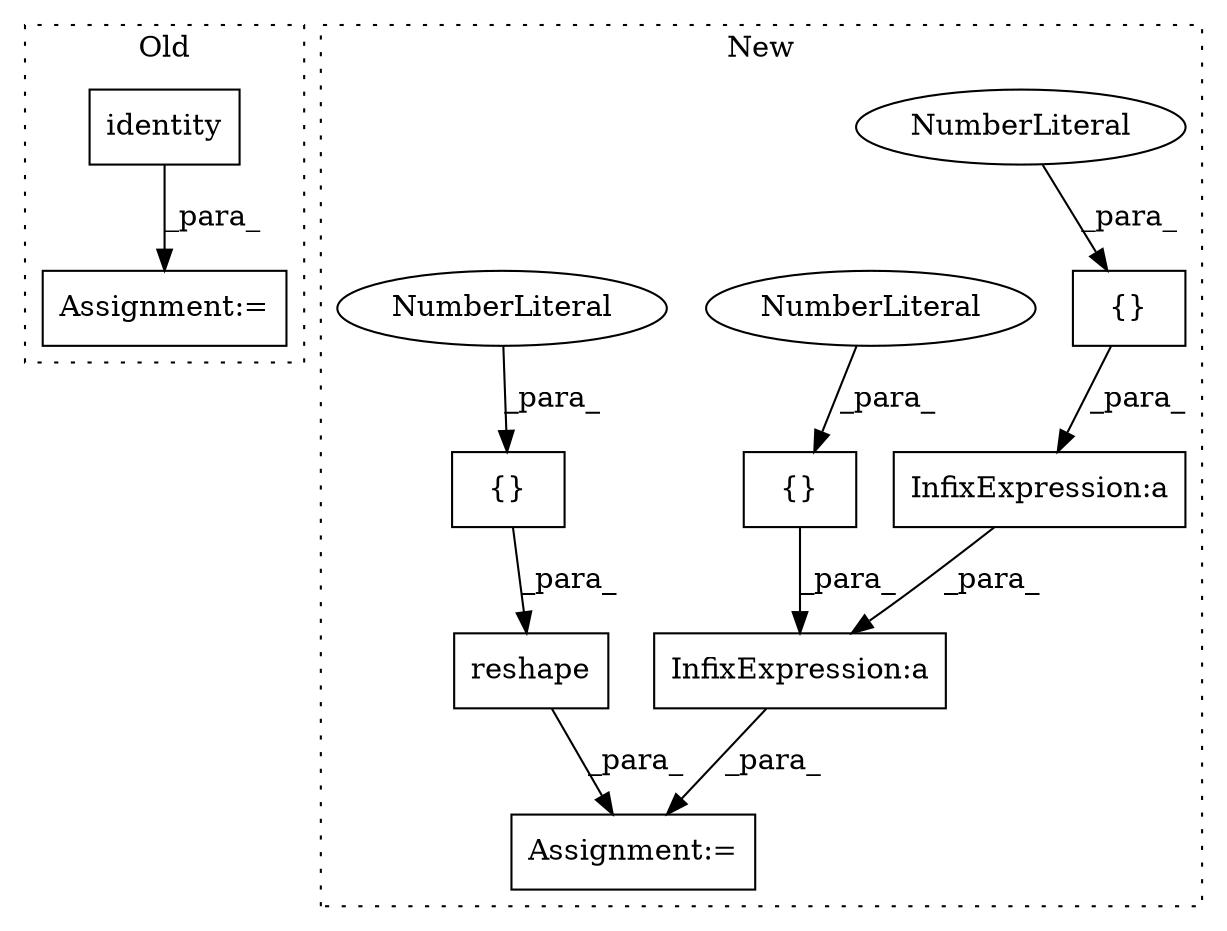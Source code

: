 digraph G {
subgraph cluster0 {
1 [label="identity" a="32" s="11637,11647" l="9,1" shape="box"];
5 [label="Assignment:=" a="7" s="11625" l="1" shape="box"];
label = "Old";
style="dotted";
}
subgraph cluster1 {
2 [label="reshape" a="32" s="11846,11878" l="8,1" shape="box"];
3 [label="Assignment:=" a="7" s="11775" l="1" shape="box"];
4 [label="InfixExpression:a" a="27" s="11827" l="3" shape="box"];
6 [label="InfixExpression:a" a="27" s="11685" l="3" shape="box"];
7 [label="{}" a="4" s="11756,11758" l="1,1" shape="box"];
8 [label="NumberLiteral" a="34" s="11757" l="1" shape="ellipse"];
9 [label="{}" a="4" s="11813,11825" l="1,1" shape="box"];
10 [label="NumberLiteral" a="34" s="11814" l="1" shape="ellipse"];
11 [label="{}" a="4" s="11865,11877" l="1,1" shape="box"];
12 [label="NumberLiteral" a="34" s="11866" l="1" shape="ellipse"];
label = "New";
style="dotted";
}
1 -> 5 [label="_para_"];
2 -> 3 [label="_para_"];
4 -> 3 [label="_para_"];
6 -> 4 [label="_para_"];
7 -> 6 [label="_para_"];
8 -> 7 [label="_para_"];
9 -> 4 [label="_para_"];
10 -> 9 [label="_para_"];
11 -> 2 [label="_para_"];
12 -> 11 [label="_para_"];
}